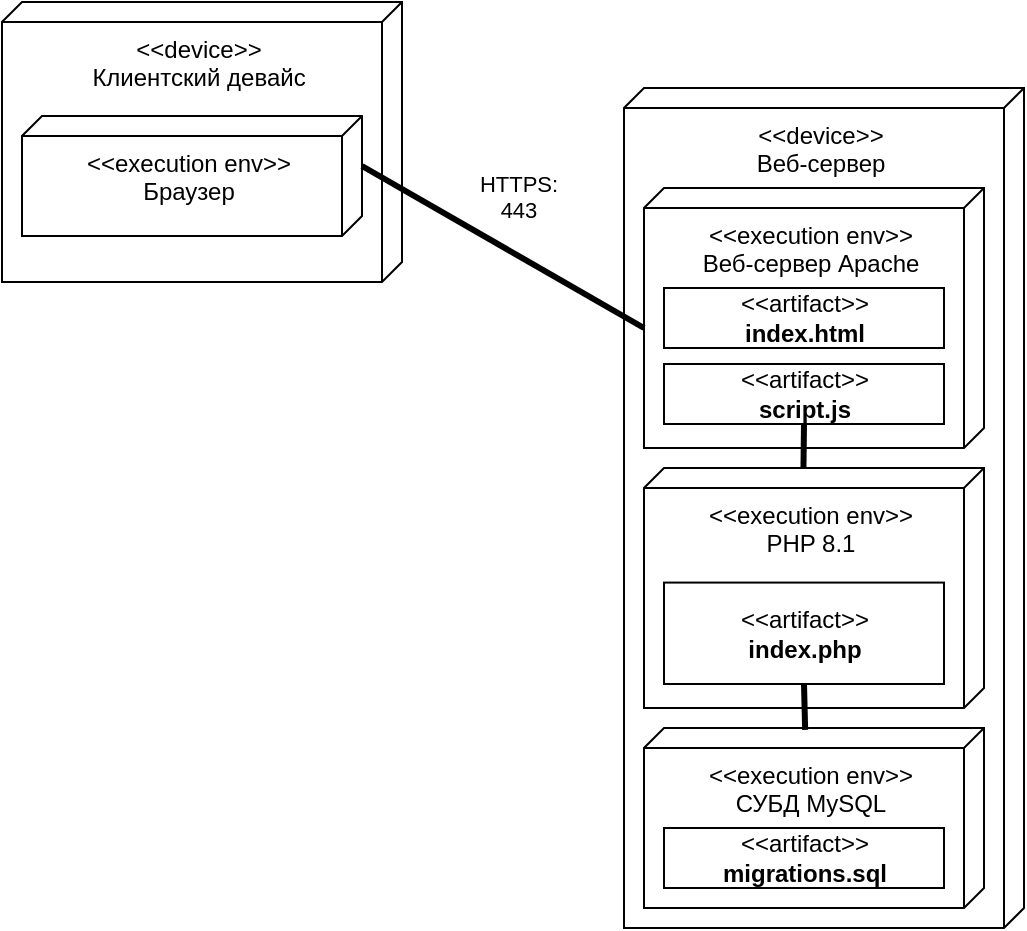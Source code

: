 <mxfile version="22.1.7" type="github" pages="3">
  <diagram id="sGOMDRnRXvcwWbzX-Yh_" name="simple">
    <mxGraphModel dx="1434" dy="792" grid="0" gridSize="10" guides="1" tooltips="1" connect="1" arrows="1" fold="1" page="0" pageScale="1" pageWidth="827" pageHeight="1169" math="0" shadow="0">
      <root>
        <mxCell id="0" />
        <mxCell id="1" parent="0" />
        <mxCell id="WGdRBpb6wyZgviv0EJ4r-3" value="&amp;lt;&amp;lt;device&amp;gt;&amp;gt;&lt;br&gt;&lt;div style=&quot;&quot;&gt;&lt;span style=&quot;background-color: initial;&quot;&gt;Веб-сервер&lt;/span&gt;&lt;/div&gt;" style="verticalAlign=top;align=center;shape=cube;size=10;direction=south;fontStyle=0;html=1;boundedLbl=1;spacingLeft=5;" parent="1" vertex="1">
          <mxGeometry x="440" y="240" width="200" height="420" as="geometry" />
        </mxCell>
        <mxCell id="WGdRBpb6wyZgviv0EJ4r-4" value="&amp;lt;&amp;lt;execution env&amp;gt;&amp;gt;&lt;br&gt;Веб-сервер Apache" style="verticalAlign=top;align=center;shape=cube;size=10;direction=south;html=1;boundedLbl=1;spacingLeft=5;" parent="WGdRBpb6wyZgviv0EJ4r-3" vertex="1">
          <mxGeometry width="170" height="130" relative="1" as="geometry">
            <mxPoint x="10" y="50" as="offset" />
          </mxGeometry>
        </mxCell>
        <mxCell id="WGdRBpb6wyZgviv0EJ4r-5" value="&amp;lt;&amp;lt;execution env&amp;gt;&amp;gt;&lt;br&gt;PHP 8.1" style="verticalAlign=top;align=center;shape=cube;size=10;direction=south;html=1;boundedLbl=1;spacingLeft=5;" parent="WGdRBpb6wyZgviv0EJ4r-3" vertex="1">
          <mxGeometry x="10" y="190" width="170" height="120" as="geometry" />
        </mxCell>
        <mxCell id="WGdRBpb6wyZgviv0EJ4r-6" value="&amp;lt;&amp;lt;artifact&amp;gt;&amp;gt;&lt;br&gt;&lt;b&gt;index.php&lt;/b&gt;" style="html=1;align=center;verticalAlign=middle;dashed=0;" parent="WGdRBpb6wyZgviv0EJ4r-3" vertex="1">
          <mxGeometry x="20" y="247.288" width="140" height="50.712" as="geometry" />
        </mxCell>
        <mxCell id="WGdRBpb6wyZgviv0EJ4r-7" value="&amp;lt;&amp;lt;artifact&amp;gt;&amp;gt;&lt;br&gt;&lt;b&gt;index.html&lt;br&gt;&lt;/b&gt;" style="html=1;align=center;verticalAlign=middle;dashed=0;" parent="WGdRBpb6wyZgviv0EJ4r-3" vertex="1">
          <mxGeometry x="20" y="100" width="140" height="30" as="geometry" />
        </mxCell>
        <mxCell id="WGdRBpb6wyZgviv0EJ4r-8" value="&amp;lt;&amp;lt;artifact&amp;gt;&amp;gt;&lt;br&gt;&lt;b&gt;script.js&lt;br&gt;&lt;/b&gt;" style="html=1;align=center;verticalAlign=middle;dashed=0;" parent="WGdRBpb6wyZgviv0EJ4r-3" vertex="1">
          <mxGeometry x="20" y="138" width="140" height="30" as="geometry" />
        </mxCell>
        <mxCell id="WGdRBpb6wyZgviv0EJ4r-9" value="&amp;lt;&amp;lt;execution env&amp;gt;&amp;gt;&lt;br&gt;СУБД MySQL" style="verticalAlign=top;align=center;shape=cube;size=10;direction=south;html=1;boundedLbl=1;spacingLeft=5;" parent="WGdRBpb6wyZgviv0EJ4r-3" vertex="1">
          <mxGeometry x="10" y="320" width="170" height="90" as="geometry" />
        </mxCell>
        <mxCell id="WGdRBpb6wyZgviv0EJ4r-10" value="&amp;lt;&amp;lt;artifact&amp;gt;&amp;gt;&lt;br&gt;&lt;b&gt;migrations.sql&lt;br&gt;&lt;/b&gt;" style="html=1;align=center;verticalAlign=middle;dashed=0;" parent="WGdRBpb6wyZgviv0EJ4r-3" vertex="1">
          <mxGeometry x="20" y="370" width="140" height="30" as="geometry" />
        </mxCell>
        <mxCell id="WGdRBpb6wyZgviv0EJ4r-11" value="" style="endArrow=none;startArrow=none;endFill=0;startFill=0;endSize=8;html=1;verticalAlign=bottom;labelBackgroundColor=none;strokeWidth=3;rounded=0;exitX=0.5;exitY=1;exitDx=0;exitDy=0;entryX=0.01;entryY=0.526;entryDx=0;entryDy=0;entryPerimeter=0;" parent="WGdRBpb6wyZgviv0EJ4r-3" source="WGdRBpb6wyZgviv0EJ4r-6" target="WGdRBpb6wyZgviv0EJ4r-9" edge="1">
          <mxGeometry width="160" relative="1" as="geometry">
            <mxPoint x="-70" y="92" as="sourcePoint" />
            <mxPoint x="20" y="130" as="targetPoint" />
          </mxGeometry>
        </mxCell>
        <mxCell id="WGdRBpb6wyZgviv0EJ4r-12" value="" style="endArrow=none;startArrow=none;endFill=0;startFill=0;endSize=8;html=1;verticalAlign=bottom;labelBackgroundColor=none;strokeWidth=3;rounded=0;exitX=0.5;exitY=1;exitDx=0;exitDy=0;entryX=-0.001;entryY=0.531;entryDx=0;entryDy=0;entryPerimeter=0;" parent="WGdRBpb6wyZgviv0EJ4r-3" source="WGdRBpb6wyZgviv0EJ4r-8" target="WGdRBpb6wyZgviv0EJ4r-5" edge="1">
          <mxGeometry width="160" relative="1" as="geometry">
            <mxPoint x="100" y="308" as="sourcePoint" />
            <mxPoint x="110" y="330" as="targetPoint" />
          </mxGeometry>
        </mxCell>
        <mxCell id="WGdRBpb6wyZgviv0EJ4r-13" value="&amp;lt;&amp;lt;device&amp;gt;&amp;gt;&lt;br&gt;&lt;div style=&quot;&quot;&gt;&lt;span style=&quot;background-color: initial;&quot;&gt;Клиентский девайс&lt;/span&gt;&lt;/div&gt;" style="verticalAlign=top;align=center;shape=cube;size=10;direction=south;fontStyle=0;html=1;boundedLbl=1;spacingLeft=5;" parent="1" vertex="1">
          <mxGeometry x="129" y="197" width="200" height="140" as="geometry" />
        </mxCell>
        <mxCell id="WGdRBpb6wyZgviv0EJ4r-14" value="&amp;lt;&amp;lt;execution env&amp;gt;&amp;gt;&lt;br&gt;Браузер" style="verticalAlign=top;align=center;shape=cube;size=10;direction=south;html=1;boundedLbl=1;spacingLeft=5;" parent="WGdRBpb6wyZgviv0EJ4r-13" vertex="1">
          <mxGeometry width="170" height="60" relative="1" as="geometry">
            <mxPoint x="10" y="57" as="offset" />
          </mxGeometry>
        </mxCell>
        <mxCell id="WGdRBpb6wyZgviv0EJ4r-15" value="HTTPS:&lt;br style=&quot;border-color: var(--border-color); background-color: rgb(255, 255, 255);&quot;&gt;&lt;span style=&quot;background-color: rgb(255, 255, 255);&quot;&gt;443&lt;/span&gt;" style="endArrow=none;startArrow=none;endFill=0;startFill=0;endSize=8;html=1;verticalAlign=bottom;labelBackgroundColor=none;strokeWidth=3;rounded=0;exitX=0;exitY=0;exitDx=25;exitDy=0;exitPerimeter=0;entryX=0;entryY=0;entryDx=70;entryDy=170;entryPerimeter=0;" parent="1" source="WGdRBpb6wyZgviv0EJ4r-14" target="WGdRBpb6wyZgviv0EJ4r-4" edge="1">
          <mxGeometry x="0.019" y="12" width="160" relative="1" as="geometry">
            <mxPoint x="550" y="600" as="sourcePoint" />
            <mxPoint x="710" y="600" as="targetPoint" />
            <mxPoint as="offset" />
          </mxGeometry>
        </mxCell>
      </root>
    </mxGraphModel>
  </diagram>
  <diagram id="QMxez4jaUeKiHe_nalXE" name="hard">
    <mxGraphModel dx="2087" dy="932" grid="0" gridSize="10" guides="1" tooltips="1" connect="1" arrows="1" fold="1" page="0" pageScale="1" pageWidth="827" pageHeight="1169" math="0" shadow="0">
      <root>
        <mxCell id="0" />
        <mxCell id="1" parent="0" />
        <mxCell id="MTRJ2a7G9Mu04RG1c6vq-1" value="" style="group" vertex="1" connectable="0" parent="1">
          <mxGeometry x="70" y="350" width="290" height="370" as="geometry" />
        </mxCell>
        <mxCell id="MTRJ2a7G9Mu04RG1c6vq-2" value="&lt;span style=&quot;&quot;&gt;&amp;lt;&amp;lt;device&amp;gt;&amp;gt;&lt;/span&gt;&lt;br style=&quot;&quot;&gt;&lt;span style=&quot;&quot;&gt;Сервер-балансировщик&lt;/span&gt;" style="verticalAlign=top;align=center;shape=cube;size=10;direction=south;fontStyle=0;html=1;boundedLbl=1;spacingLeft=5;container=0;" vertex="1" parent="MTRJ2a7G9Mu04RG1c6vq-1">
          <mxGeometry width="290" height="370" as="geometry" />
        </mxCell>
        <mxCell id="MTRJ2a7G9Mu04RG1c6vq-3" value="" style="group" vertex="1" connectable="0" parent="MTRJ2a7G9Mu04RG1c6vq-1">
          <mxGeometry x="10" y="70" width="260" height="190" as="geometry" />
        </mxCell>
        <mxCell id="MTRJ2a7G9Mu04RG1c6vq-4" value="&amp;lt;&amp;lt;execution environment&amp;gt;&amp;gt;&lt;br&gt;Веб-сервер Nginx" style="verticalAlign=top;align=center;shape=cube;size=10;direction=south;html=1;boundedLbl=1;spacingLeft=5;" vertex="1" parent="MTRJ2a7G9Mu04RG1c6vq-3">
          <mxGeometry width="260" height="190" relative="1" as="geometry">
            <mxPoint as="offset" />
          </mxGeometry>
        </mxCell>
        <mxCell id="MTRJ2a7G9Mu04RG1c6vq-5" value="&amp;lt;&amp;lt;artifact&amp;gt;&amp;gt;&lt;br&gt;&lt;b&gt;Файл конфиг. nginx.conf&lt;/b&gt;" style="text;html=1;align=center;verticalAlign=middle;dashed=0;fillColor=#ffffff;strokeColor=#000000;" vertex="1" parent="MTRJ2a7G9Mu04RG1c6vq-3">
          <mxGeometry x="30" y="60" width="190" height="45.39" as="geometry" />
        </mxCell>
        <mxCell id="MTRJ2a7G9Mu04RG1c6vq-6" value="&amp;lt;&amp;lt;artifact&amp;gt;&amp;gt;&lt;br&gt;&lt;b&gt;Скрипт балансировки index.lua&lt;/b&gt;" style="text;html=1;align=center;verticalAlign=middle;dashed=0;fillColor=#ffffff;strokeColor=#000000;" vertex="1" parent="MTRJ2a7G9Mu04RG1c6vq-3">
          <mxGeometry x="30" y="114.62" width="190" height="45.38" as="geometry" />
        </mxCell>
        <mxCell id="MTRJ2a7G9Mu04RG1c6vq-7" value="" style="shape=note2;boundedLbl=1;whiteSpace=wrap;html=1;size=8;verticalAlign=top;align=left;spacingLeft=5;" vertex="1" parent="MTRJ2a7G9Mu04RG1c6vq-3">
          <mxGeometry x="198" y="62" width="20" height="20" as="geometry" />
        </mxCell>
        <mxCell id="MTRJ2a7G9Mu04RG1c6vq-8" value="" style="shape=note2;boundedLbl=1;whiteSpace=wrap;html=1;size=8;verticalAlign=top;align=left;spacingLeft=5;" vertex="1" parent="MTRJ2a7G9Mu04RG1c6vq-3">
          <mxGeometry x="198" y="116.62" width="20" height="20" as="geometry" />
        </mxCell>
        <mxCell id="MTRJ2a7G9Mu04RG1c6vq-9" value="&amp;lt;&amp;lt;artifact&amp;gt;&amp;gt;&lt;br&gt;&lt;b&gt;Статика image.png,&amp;nbsp;index.html,&lt;br&gt;Фронтенд прилож. index.js...&lt;/b&gt;" style="text;html=1;align=center;verticalAlign=middle;dashed=0;fillColor=#ffffff;strokeColor=#000000;" vertex="1" parent="MTRJ2a7G9Mu04RG1c6vq-1">
          <mxGeometry x="45" y="285" width="190" height="64" as="geometry" />
        </mxCell>
        <mxCell id="MTRJ2a7G9Mu04RG1c6vq-10" value="" style="endArrow=none;startArrow=none;endFill=0;startFill=0;endSize=8;html=1;verticalAlign=bottom;labelBackgroundColor=none;strokeWidth=3;rounded=0;exitX=0;exitY=0;exitDx=190;exitDy=135;exitPerimeter=0;entryX=0.474;entryY=-0.003;entryDx=0;entryDy=0;entryPerimeter=0;" edge="1" parent="MTRJ2a7G9Mu04RG1c6vq-1" source="MTRJ2a7G9Mu04RG1c6vq-4" target="MTRJ2a7G9Mu04RG1c6vq-9">
          <mxGeometry width="160" relative="1" as="geometry">
            <mxPoint x="120" y="450" as="sourcePoint" />
            <mxPoint x="280" y="450" as="targetPoint" />
          </mxGeometry>
        </mxCell>
        <mxCell id="MTRJ2a7G9Mu04RG1c6vq-11" value="" style="shape=note2;boundedLbl=1;whiteSpace=wrap;html=1;size=8;verticalAlign=top;align=left;spacingLeft=5;" vertex="1" parent="MTRJ2a7G9Mu04RG1c6vq-1">
          <mxGeometry x="213" y="287" width="20" height="20" as="geometry" />
        </mxCell>
        <mxCell id="MTRJ2a7G9Mu04RG1c6vq-12" value="" style="group" vertex="1" connectable="0" parent="1">
          <mxGeometry x="420" y="150" width="290" height="450" as="geometry" />
        </mxCell>
        <mxCell id="MTRJ2a7G9Mu04RG1c6vq-13" value="" style="group" vertex="1" connectable="0" parent="MTRJ2a7G9Mu04RG1c6vq-12">
          <mxGeometry width="290" height="390" as="geometry" />
        </mxCell>
        <mxCell id="MTRJ2a7G9Mu04RG1c6vq-14" value="&lt;span style=&quot;&quot;&gt;&amp;lt;&amp;lt;&lt;/span&gt;device&lt;span style=&quot;&quot;&gt;&amp;gt;&amp;gt;&lt;/span&gt;&lt;br style=&quot;&quot;&gt;&lt;span style=&quot;&quot;&gt;Первый веб-сервер&lt;/span&gt;" style="verticalAlign=top;align=center;shape=cube;size=10;direction=south;fontStyle=0;html=1;boundedLbl=1;spacingLeft=5;container=0;" vertex="1" parent="MTRJ2a7G9Mu04RG1c6vq-13">
          <mxGeometry width="290" height="390" as="geometry" />
        </mxCell>
        <mxCell id="MTRJ2a7G9Mu04RG1c6vq-15" value="" style="group" vertex="1" connectable="0" parent="MTRJ2a7G9Mu04RG1c6vq-13">
          <mxGeometry x="10" y="206" width="260" height="169" as="geometry" />
        </mxCell>
        <mxCell id="MTRJ2a7G9Mu04RG1c6vq-16" value="&amp;lt;&amp;lt;execution environment&amp;gt;&amp;gt;&lt;br&gt;Интерпретатор PHP 8.1" style="verticalAlign=top;align=center;shape=cube;size=10;direction=south;html=1;boundedLbl=1;spacingLeft=5;" vertex="1" parent="MTRJ2a7G9Mu04RG1c6vq-15">
          <mxGeometry width="260" height="169" as="geometry" />
        </mxCell>
        <mxCell id="MTRJ2a7G9Mu04RG1c6vq-17" value="&amp;lt;&amp;lt;artifact&amp;gt;&amp;gt;&lt;br&gt;&lt;b&gt;Бэкенд-прилож. index.php...&lt;/b&gt;" style="text;html=1;align=center;verticalAlign=middle;dashed=0;fillColor=#ffffff;strokeColor=#000000;" vertex="1" parent="MTRJ2a7G9Mu04RG1c6vq-15">
          <mxGeometry x="30" y="60" width="190" height="40" as="geometry" />
        </mxCell>
        <mxCell id="MTRJ2a7G9Mu04RG1c6vq-18" value="&amp;lt;&amp;lt;artifact&amp;gt;&amp;gt;&lt;br&gt;&lt;b&gt;Файл конфиг. php.ini&lt;/b&gt;" style="text;html=1;align=center;verticalAlign=middle;dashed=0;fillColor=#ffffff;strokeColor=#000000;" vertex="1" parent="MTRJ2a7G9Mu04RG1c6vq-15">
          <mxGeometry x="30" y="110" width="190" height="40" as="geometry" />
        </mxCell>
        <mxCell id="MTRJ2a7G9Mu04RG1c6vq-19" value="" style="shape=note2;boundedLbl=1;whiteSpace=wrap;html=1;size=8;verticalAlign=top;align=left;spacingLeft=5;" vertex="1" parent="MTRJ2a7G9Mu04RG1c6vq-15">
          <mxGeometry x="198" y="62" width="20" height="20" as="geometry" />
        </mxCell>
        <mxCell id="MTRJ2a7G9Mu04RG1c6vq-20" value="" style="shape=note2;boundedLbl=1;whiteSpace=wrap;html=1;size=8;verticalAlign=top;align=left;spacingLeft=5;" vertex="1" parent="MTRJ2a7G9Mu04RG1c6vq-15">
          <mxGeometry x="198" y="112" width="20" height="20" as="geometry" />
        </mxCell>
        <mxCell id="MTRJ2a7G9Mu04RG1c6vq-21" value="" style="group" vertex="1" connectable="0" parent="MTRJ2a7G9Mu04RG1c6vq-13">
          <mxGeometry x="10" y="73" width="260" height="120" as="geometry" />
        </mxCell>
        <mxCell id="MTRJ2a7G9Mu04RG1c6vq-22" value="&amp;lt;&amp;lt;execution environment&amp;gt;&amp;gt;&lt;br&gt;Веб-сервер Apache" style="verticalAlign=top;align=center;shape=cube;size=10;direction=south;html=1;boundedLbl=1;spacingLeft=5;" vertex="1" parent="MTRJ2a7G9Mu04RG1c6vq-21">
          <mxGeometry width="260" height="120" relative="1" as="geometry">
            <mxPoint as="offset" />
          </mxGeometry>
        </mxCell>
        <mxCell id="MTRJ2a7G9Mu04RG1c6vq-23" value="&amp;lt;&amp;lt;artifact&amp;gt;&amp;gt;&lt;br&gt;&lt;b&gt;Файл конфиг. httpd.conf&lt;/b&gt;" style="text;html=1;align=center;verticalAlign=middle;dashed=0;fillColor=#ffffff;strokeColor=#000000;" vertex="1" parent="MTRJ2a7G9Mu04RG1c6vq-21">
          <mxGeometry x="30" y="60" width="190" height="44.75" as="geometry" />
        </mxCell>
        <mxCell id="MTRJ2a7G9Mu04RG1c6vq-24" value="" style="shape=note2;boundedLbl=1;whiteSpace=wrap;html=1;size=8;verticalAlign=top;align=left;spacingLeft=5;" vertex="1" parent="MTRJ2a7G9Mu04RG1c6vq-21">
          <mxGeometry x="198" y="62" width="20" height="20" as="geometry" />
        </mxCell>
        <mxCell id="MTRJ2a7G9Mu04RG1c6vq-25" value="" style="endArrow=none;startArrow=none;endFill=0;startFill=0;endSize=8;html=1;verticalAlign=bottom;labelBackgroundColor=none;strokeWidth=3;rounded=0;exitX=0;exitY=0;exitDx=120;exitDy=135;exitPerimeter=0;entryX=-0.001;entryY=0.519;entryDx=0;entryDy=0;entryPerimeter=0;" edge="1" parent="MTRJ2a7G9Mu04RG1c6vq-13" source="MTRJ2a7G9Mu04RG1c6vq-22" target="MTRJ2a7G9Mu04RG1c6vq-16">
          <mxGeometry width="160" relative="1" as="geometry">
            <mxPoint x="-150" y="280" as="sourcePoint" />
            <mxPoint x="10" y="280" as="targetPoint" />
          </mxGeometry>
        </mxCell>
        <mxCell id="MTRJ2a7G9Mu04RG1c6vq-26" value="HTTP: 80" style="endArrow=none;startArrow=none;endFill=0;startFill=0;endSize=8;html=1;verticalAlign=bottom;labelBackgroundColor=none;strokeWidth=3;rounded=0;exitX=0;exitY=0;exitDx=65;exitDy=260;exitPerimeter=0;entryX=0;entryY=0;entryDx=90;entryDy=0;entryPerimeter=0;" edge="1" parent="1" source="MTRJ2a7G9Mu04RG1c6vq-22" target="MTRJ2a7G9Mu04RG1c6vq-4">
          <mxGeometry x="-0.402" y="-25" width="160" relative="1" as="geometry">
            <mxPoint x="170" y="50" as="sourcePoint" />
            <mxPoint x="240" y="300" as="targetPoint" />
            <mxPoint as="offset" />
          </mxGeometry>
        </mxCell>
        <mxCell id="MTRJ2a7G9Mu04RG1c6vq-27" value="" style="group" vertex="1" connectable="0" parent="1">
          <mxGeometry x="-180" y="410" width="198" height="160" as="geometry" />
        </mxCell>
        <mxCell id="MTRJ2a7G9Mu04RG1c6vq-28" value="&lt;span style=&quot;&quot;&gt;&amp;lt;&amp;lt;device&amp;gt;&amp;gt;&lt;/span&gt;&lt;br style=&quot;&quot;&gt;Клиентский ПК&lt;br&gt;или смартфон" style="verticalAlign=top;align=center;shape=cube;size=10;direction=south;fontStyle=0;html=1;boundedLbl=1;spacingLeft=5;container=0;" vertex="1" parent="MTRJ2a7G9Mu04RG1c6vq-27">
          <mxGeometry width="198" height="160" as="geometry" />
        </mxCell>
        <mxCell id="MTRJ2a7G9Mu04RG1c6vq-29" value="&amp;lt;&amp;lt;execution environment&amp;gt;&amp;gt;&lt;br&gt;Браузер" style="verticalAlign=top;align=center;shape=cube;size=10;direction=south;html=1;boundedLbl=1;spacingLeft=5;" vertex="1" parent="MTRJ2a7G9Mu04RG1c6vq-27">
          <mxGeometry x="6.828" y="70" width="177.517" height="80" as="geometry">
            <mxPoint as="offset" />
          </mxGeometry>
        </mxCell>
        <mxCell id="MTRJ2a7G9Mu04RG1c6vq-30" value="HTTPS:&lt;br&gt;443" style="endArrow=none;startArrow=none;endFill=0;startFill=0;endSize=8;html=1;verticalAlign=bottom;labelBackgroundColor=none;strokeWidth=3;rounded=0;exitX=0;exitY=0;exitDx=35;exitDy=0;exitPerimeter=0;strokeColor=default;" edge="1" parent="1" source="MTRJ2a7G9Mu04RG1c6vq-29" target="MTRJ2a7G9Mu04RG1c6vq-4">
          <mxGeometry x="0.089" y="11" width="160" relative="1" as="geometry">
            <mxPoint x="150" y="520" as="sourcePoint" />
            <mxPoint x="200" y="590" as="targetPoint" />
            <mxPoint as="offset" />
          </mxGeometry>
        </mxCell>
        <mxCell id="MTRJ2a7G9Mu04RG1c6vq-31" value="" style="group" vertex="1" connectable="0" parent="1">
          <mxGeometry x="782" y="460" width="290" height="270" as="geometry" />
        </mxCell>
        <mxCell id="MTRJ2a7G9Mu04RG1c6vq-32" value="&lt;span style=&quot;&quot;&gt;&amp;lt;&amp;lt;&lt;/span&gt;device&lt;span style=&quot;&quot;&gt;&amp;gt;&amp;gt;&lt;/span&gt;&lt;br style=&quot;&quot;&gt;Сервер БД" style="verticalAlign=top;align=center;shape=cube;size=10;direction=south;fontStyle=0;html=1;boundedLbl=1;spacingLeft=5;container=0;" vertex="1" parent="MTRJ2a7G9Mu04RG1c6vq-31">
          <mxGeometry width="290" height="270" as="geometry" />
        </mxCell>
        <mxCell id="MTRJ2a7G9Mu04RG1c6vq-33" value="" style="group" vertex="1" connectable="0" parent="MTRJ2a7G9Mu04RG1c6vq-31">
          <mxGeometry x="10" y="70" width="260" height="190" as="geometry" />
        </mxCell>
        <mxCell id="MTRJ2a7G9Mu04RG1c6vq-34" value="&amp;lt;&amp;lt;execution environment&amp;gt;&amp;gt;&lt;br&gt;СУБД MySQL 8" style="verticalAlign=top;align=center;shape=cube;size=10;direction=south;html=1;boundedLbl=1;spacingLeft=5;" vertex="1" parent="MTRJ2a7G9Mu04RG1c6vq-33">
          <mxGeometry width="260" height="190" relative="1" as="geometry">
            <mxPoint as="offset" />
          </mxGeometry>
        </mxCell>
        <mxCell id="MTRJ2a7G9Mu04RG1c6vq-35" value="&amp;lt;&amp;lt;artifact&amp;gt;&amp;gt;&lt;br&gt;&lt;b&gt;Файл конфиг. my.cnf&lt;/b&gt;" style="text;html=1;align=center;verticalAlign=middle;dashed=0;fillColor=#ffffff;strokeColor=#000000;" vertex="1" parent="MTRJ2a7G9Mu04RG1c6vq-33">
          <mxGeometry x="30" y="60" width="190" height="44.75" as="geometry" />
        </mxCell>
        <mxCell id="MTRJ2a7G9Mu04RG1c6vq-36" value="&amp;lt;&amp;lt;artifact&amp;gt;&amp;gt;&lt;br&gt;&lt;b&gt;Файл миграций migrations.sql&lt;/b&gt;" style="text;html=1;align=center;verticalAlign=middle;dashed=0;fillColor=#ffffff;strokeColor=#000000;" vertex="1" parent="MTRJ2a7G9Mu04RG1c6vq-33">
          <mxGeometry x="30" y="113.59" width="190" height="46.41" as="geometry" />
        </mxCell>
        <mxCell id="MTRJ2a7G9Mu04RG1c6vq-37" value="" style="shape=note2;boundedLbl=1;whiteSpace=wrap;html=1;size=8;verticalAlign=top;align=left;spacingLeft=5;" vertex="1" parent="MTRJ2a7G9Mu04RG1c6vq-33">
          <mxGeometry x="197" y="63" width="20" height="20" as="geometry" />
        </mxCell>
        <mxCell id="MTRJ2a7G9Mu04RG1c6vq-38" value="" style="shape=note2;boundedLbl=1;whiteSpace=wrap;html=1;size=8;verticalAlign=top;align=left;spacingLeft=5;" vertex="1" parent="MTRJ2a7G9Mu04RG1c6vq-33">
          <mxGeometry x="197" y="116.59" width="20" height="20" as="geometry" />
        </mxCell>
        <mxCell id="MTRJ2a7G9Mu04RG1c6vq-39" value="" style="group" vertex="1" connectable="0" parent="1">
          <mxGeometry x="420" y="570" width="290" height="390" as="geometry" />
        </mxCell>
        <mxCell id="MTRJ2a7G9Mu04RG1c6vq-40" value="&lt;span style=&quot;&quot;&gt;&amp;lt;&amp;lt;&lt;/span&gt;device&lt;span style=&quot;&quot;&gt;&amp;gt;&amp;gt;&lt;/span&gt;&lt;br style=&quot;&quot;&gt;&lt;span style=&quot;&quot;&gt;Второй веб-сервер&lt;/span&gt;" style="verticalAlign=top;align=center;shape=cube;size=10;direction=south;fontStyle=0;html=1;boundedLbl=1;spacingLeft=5;container=0;" vertex="1" parent="MTRJ2a7G9Mu04RG1c6vq-39">
          <mxGeometry width="290" height="390" as="geometry" />
        </mxCell>
        <mxCell id="MTRJ2a7G9Mu04RG1c6vq-41" value="" style="group" vertex="1" connectable="0" parent="MTRJ2a7G9Mu04RG1c6vq-39">
          <mxGeometry x="10" y="206" width="260" height="169" as="geometry" />
        </mxCell>
        <mxCell id="MTRJ2a7G9Mu04RG1c6vq-42" value="&amp;lt;&amp;lt;execution environment&amp;gt;&amp;gt;&lt;br&gt;Интерпретатор PHP 8.1" style="verticalAlign=top;align=center;shape=cube;size=10;direction=south;html=1;boundedLbl=1;spacingLeft=5;" vertex="1" parent="MTRJ2a7G9Mu04RG1c6vq-41">
          <mxGeometry width="260" height="169" as="geometry" />
        </mxCell>
        <mxCell id="MTRJ2a7G9Mu04RG1c6vq-43" value="&amp;lt;&amp;lt;artifact&amp;gt;&amp;gt;&lt;br&gt;&lt;b&gt;Бэкенд-прилож. index.php...&lt;/b&gt;" style="text;html=1;align=center;verticalAlign=middle;dashed=0;fillColor=#ffffff;strokeColor=#000000;" vertex="1" parent="MTRJ2a7G9Mu04RG1c6vq-41">
          <mxGeometry x="30" y="60" width="190" height="40" as="geometry" />
        </mxCell>
        <mxCell id="MTRJ2a7G9Mu04RG1c6vq-44" value="&amp;lt;&amp;lt;artifact&amp;gt;&amp;gt;&lt;br&gt;&lt;b&gt;Файл конфиг. php.ini&lt;/b&gt;" style="text;html=1;align=center;verticalAlign=middle;dashed=0;fillColor=#ffffff;strokeColor=#000000;" vertex="1" parent="MTRJ2a7G9Mu04RG1c6vq-41">
          <mxGeometry x="30" y="110" width="190" height="40" as="geometry" />
        </mxCell>
        <mxCell id="MTRJ2a7G9Mu04RG1c6vq-45" value="" style="shape=note2;boundedLbl=1;whiteSpace=wrap;html=1;size=8;verticalAlign=top;align=left;spacingLeft=5;" vertex="1" parent="MTRJ2a7G9Mu04RG1c6vq-41">
          <mxGeometry x="198" y="62" width="20" height="20" as="geometry" />
        </mxCell>
        <mxCell id="MTRJ2a7G9Mu04RG1c6vq-46" value="" style="shape=note2;boundedLbl=1;whiteSpace=wrap;html=1;size=8;verticalAlign=top;align=left;spacingLeft=5;" vertex="1" parent="MTRJ2a7G9Mu04RG1c6vq-41">
          <mxGeometry x="198" y="112" width="20" height="20" as="geometry" />
        </mxCell>
        <mxCell id="MTRJ2a7G9Mu04RG1c6vq-47" value="" style="group" vertex="1" connectable="0" parent="MTRJ2a7G9Mu04RG1c6vq-39">
          <mxGeometry x="10" y="73" width="260" height="120" as="geometry" />
        </mxCell>
        <mxCell id="MTRJ2a7G9Mu04RG1c6vq-48" value="&amp;lt;&amp;lt;execution environment&amp;gt;&amp;gt;&lt;br&gt;Веб-сервер Apache" style="verticalAlign=top;align=center;shape=cube;size=10;direction=south;html=1;boundedLbl=1;spacingLeft=5;" vertex="1" parent="MTRJ2a7G9Mu04RG1c6vq-47">
          <mxGeometry width="260" height="120" relative="1" as="geometry">
            <mxPoint as="offset" />
          </mxGeometry>
        </mxCell>
        <mxCell id="MTRJ2a7G9Mu04RG1c6vq-49" value="&amp;lt;&amp;lt;artifact&amp;gt;&amp;gt;&lt;br&gt;&lt;b&gt;Файл конфиг. httpd.conf&lt;/b&gt;" style="text;html=1;align=center;verticalAlign=middle;dashed=0;fillColor=#ffffff;strokeColor=#000000;" vertex="1" parent="MTRJ2a7G9Mu04RG1c6vq-47">
          <mxGeometry x="30" y="60" width="190" height="44.75" as="geometry" />
        </mxCell>
        <mxCell id="MTRJ2a7G9Mu04RG1c6vq-50" value="" style="shape=note2;boundedLbl=1;whiteSpace=wrap;html=1;size=8;verticalAlign=top;align=left;spacingLeft=5;" vertex="1" parent="MTRJ2a7G9Mu04RG1c6vq-47">
          <mxGeometry x="198" y="62" width="20" height="20" as="geometry" />
        </mxCell>
        <mxCell id="MTRJ2a7G9Mu04RG1c6vq-51" value="" style="endArrow=none;startArrow=none;endFill=0;startFill=0;endSize=8;html=1;verticalAlign=bottom;labelBackgroundColor=none;strokeWidth=3;rounded=0;exitX=0;exitY=0;exitDx=120;exitDy=135;exitPerimeter=0;entryX=-0.002;entryY=0.519;entryDx=0;entryDy=0;entryPerimeter=0;" edge="1" parent="MTRJ2a7G9Mu04RG1c6vq-39" source="MTRJ2a7G9Mu04RG1c6vq-48" target="MTRJ2a7G9Mu04RG1c6vq-42">
          <mxGeometry width="160" relative="1" as="geometry">
            <mxPoint x="-150" y="280" as="sourcePoint" />
            <mxPoint x="135" y="210" as="targetPoint" />
          </mxGeometry>
        </mxCell>
        <mxCell id="MTRJ2a7G9Mu04RG1c6vq-52" value="HTTP: 80" style="endArrow=none;startArrow=none;endFill=0;startFill=0;endSize=8;html=1;verticalAlign=bottom;labelBackgroundColor=none;strokeWidth=3;rounded=0;exitX=0;exitY=0;exitDx=90;exitDy=0;exitPerimeter=0;entryX=0;entryY=0;entryDx=65;entryDy=260;entryPerimeter=0;" edge="1" parent="1" source="MTRJ2a7G9Mu04RG1c6vq-4" target="MTRJ2a7G9Mu04RG1c6vq-48">
          <mxGeometry x="0.723" y="-32" width="160" relative="1" as="geometry">
            <mxPoint x="250" y="810" as="sourcePoint" />
            <mxPoint x="460" y="660" as="targetPoint" />
            <mxPoint y="1" as="offset" />
          </mxGeometry>
        </mxCell>
        <mxCell id="MTRJ2a7G9Mu04RG1c6vq-53" value="TCP: 3306" style="endArrow=none;startArrow=none;endFill=0;startFill=0;endSize=8;html=1;verticalAlign=bottom;labelBackgroundColor=none;strokeWidth=3;rounded=0;exitX=0;exitY=0;exitDx=79.5;exitDy=0;exitPerimeter=0;entryX=0;entryY=0;entryDx=100;entryDy=260;entryPerimeter=0;" edge="1" parent="1" source="MTRJ2a7G9Mu04RG1c6vq-42" target="MTRJ2a7G9Mu04RG1c6vq-34">
          <mxGeometry x="-0.178" y="-42" width="160" relative="1" as="geometry">
            <mxPoint x="810" y="740" as="sourcePoint" />
            <mxPoint x="970" y="740" as="targetPoint" />
            <mxPoint as="offset" />
          </mxGeometry>
        </mxCell>
        <mxCell id="MTRJ2a7G9Mu04RG1c6vq-54" value="TCP: 3306" style="endArrow=none;startArrow=none;endFill=0;startFill=0;endSize=8;html=1;verticalAlign=bottom;labelBackgroundColor=none;strokeWidth=3;rounded=0;exitX=0;exitY=0;exitDx=79.5;exitDy=0;exitPerimeter=0;entryX=0;entryY=0;entryDx=100;entryDy=260;entryPerimeter=0;" edge="1" parent="1" source="MTRJ2a7G9Mu04RG1c6vq-16" target="MTRJ2a7G9Mu04RG1c6vq-34">
          <mxGeometry x="-0.307" y="28" width="160" relative="1" as="geometry">
            <mxPoint x="760" y="500" as="sourcePoint" />
            <mxPoint x="885" y="490" as="targetPoint" />
            <mxPoint as="offset" />
          </mxGeometry>
        </mxCell>
      </root>
    </mxGraphModel>
  </diagram>
  <diagram id="EZ2JUei_d_qiLZWwgDu5" name="deploy">
    <mxGraphModel dx="1389" dy="546" grid="0" gridSize="10" guides="1" tooltips="1" connect="1" arrows="1" fold="1" page="0" pageScale="1" pageWidth="827" pageHeight="1169" math="0" shadow="0">
      <root>
        <mxCell id="0" />
        <mxCell id="1" parent="0" />
        <mxCell id="mMAAWGvxM3W0GHj6OHKg-11" value="Коля" style="shape=umlActor;verticalLabelPosition=bottom;verticalAlign=top;html=1;" vertex="1" parent="1">
          <mxGeometry x="-185" y="342" width="30" height="60" as="geometry" />
        </mxCell>
        <mxCell id="mMAAWGvxM3W0GHj6OHKg-12" value="Таня" style="shape=umlActor;verticalLabelPosition=bottom;verticalAlign=top;html=1;" vertex="1" parent="1">
          <mxGeometry x="151" y="342" width="30" height="60" as="geometry" />
        </mxCell>
        <mxCell id="mMAAWGvxM3W0GHj6OHKg-15" value="" style="endArrow=open;endFill=1;endSize=12;html=1;rounded=0;entryX=0;entryY=0.5;entryDx=0;entryDy=0;exitX=0.75;exitY=0.1;exitDx=0;exitDy=0;exitPerimeter=0;" edge="1" parent="1" source="mMAAWGvxM3W0GHj6OHKg-11" target="mMAAWGvxM3W0GHj6OHKg-5">
          <mxGeometry width="160" relative="1" as="geometry">
            <mxPoint x="-234" y="474" as="sourcePoint" />
            <mxPoint x="-74" y="474" as="targetPoint" />
          </mxGeometry>
        </mxCell>
        <mxCell id="mMAAWGvxM3W0GHj6OHKg-16" value="" style="endArrow=open;endFill=1;endSize=12;html=1;rounded=0;exitX=0.25;exitY=0.1;exitDx=0;exitDy=0;exitPerimeter=0;entryX=1;entryY=0.5;entryDx=0;entryDy=0;" edge="1" parent="1" source="mMAAWGvxM3W0GHj6OHKg-12" target="mMAAWGvxM3W0GHj6OHKg-14">
          <mxGeometry width="160" relative="1" as="geometry">
            <mxPoint x="48" y="497" as="sourcePoint" />
            <mxPoint x="208" y="497" as="targetPoint" />
          </mxGeometry>
        </mxCell>
        <mxCell id="mMAAWGvxM3W0GHj6OHKg-20" value="" style="group" vertex="1" connectable="0" parent="1">
          <mxGeometry x="-101" y="251" width="204" height="181" as="geometry" />
        </mxCell>
        <mxCell id="mMAAWGvxM3W0GHj6OHKg-18" value="Продакшн" style="verticalAlign=top;align=center;shape=cube;size=10;direction=south;fontStyle=0;html=1;boundedLbl=1;spacingLeft=5;whiteSpace=wrap;" vertex="1" parent="mMAAWGvxM3W0GHj6OHKg-20">
          <mxGeometry width="204" height="181" as="geometry" />
        </mxCell>
        <mxCell id="mMAAWGvxM3W0GHj6OHKg-5" value="&amp;lt;&amp;lt;artifact&amp;gt;&amp;gt;&lt;br&gt;&lt;b&gt;index.html&lt;br&gt;&lt;/b&gt;" style="html=1;align=center;verticalAlign=middle;dashed=0;" vertex="1" parent="mMAAWGvxM3W0GHj6OHKg-20">
          <mxGeometry x="25" y="45" width="140" height="30" as="geometry" />
        </mxCell>
        <mxCell id="mMAAWGvxM3W0GHj6OHKg-6" value="&amp;lt;&amp;lt;artifact&amp;gt;&amp;gt;&lt;br&gt;&lt;b&gt;script.js&lt;br&gt;&lt;/b&gt;" style="html=1;align=center;verticalAlign=middle;dashed=0;" vertex="1" parent="mMAAWGvxM3W0GHj6OHKg-20">
          <mxGeometry x="25" y="83" width="140" height="30" as="geometry" />
        </mxCell>
        <mxCell id="mMAAWGvxM3W0GHj6OHKg-14" value="&amp;lt;&amp;lt;artifact&amp;gt;&amp;gt;&lt;br&gt;&lt;b&gt;style.css&lt;br&gt;&lt;/b&gt;" style="html=1;align=center;verticalAlign=middle;dashed=0;" vertex="1" parent="mMAAWGvxM3W0GHj6OHKg-20">
          <mxGeometry x="25" y="121" width="140" height="30" as="geometry" />
        </mxCell>
      </root>
    </mxGraphModel>
  </diagram>
</mxfile>
